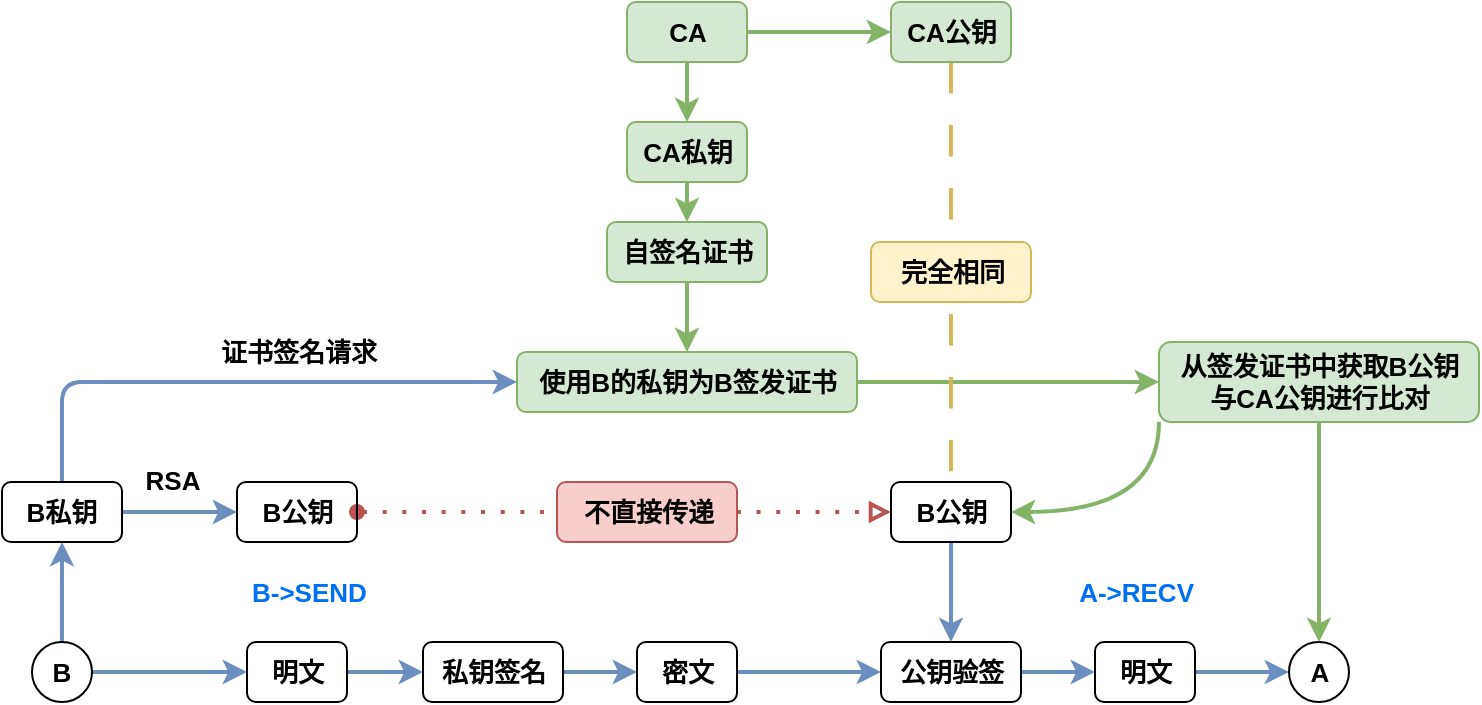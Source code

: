 <mxfile version="24.7.13">
  <diagram name="第 1 页" id="FnNnPvex6p6FiYV9A6Ly">
    <mxGraphModel dx="989" dy="538" grid="1" gridSize="10" guides="1" tooltips="1" connect="1" arrows="1" fold="1" page="1" pageScale="1" pageWidth="1169" pageHeight="827" math="0" shadow="0">
      <root>
        <mxCell id="0" />
        <mxCell id="1" parent="0" />
        <mxCell id="mtvK1GjAVpGi9GXHnzt9-1" value="" style="edgeStyle=orthogonalEdgeStyle;shape=connector;curved=0;rounded=1;orthogonalLoop=1;jettySize=auto;html=1;shadow=0;strokeColor=#6c8ebf;strokeWidth=1.968;align=center;verticalAlign=middle;fontFamily=Helvetica;fontSize=13;fontColor=default;labelBackgroundColor=none;endArrow=classic;fillColor=#dae8fc;fontStyle=1" parent="1" source="mtvK1GjAVpGi9GXHnzt9-2" target="mtvK1GjAVpGi9GXHnzt9-4" edge="1">
          <mxGeometry relative="1" as="geometry" />
        </mxCell>
        <mxCell id="mtvK1GjAVpGi9GXHnzt9-2" value="明文" style="rounded=1;whiteSpace=wrap;html=1;fontFamily=Helvetica;fontSize=13;fontColor=default;labelBackgroundColor=none;strokeColor=default;align=center;verticalAlign=middle;fillColor=default;fontStyle=1" parent="1" vertex="1">
          <mxGeometry x="317.5" y="510" width="50" height="30" as="geometry" />
        </mxCell>
        <mxCell id="mtvK1GjAVpGi9GXHnzt9-3" value="" style="edgeStyle=orthogonalEdgeStyle;shape=connector;curved=0;rounded=1;orthogonalLoop=1;jettySize=auto;html=1;shadow=0;strokeColor=#6c8ebf;strokeWidth=1.968;align=center;verticalAlign=middle;fontFamily=Helvetica;fontSize=13;fontColor=default;labelBackgroundColor=none;endArrow=classic;fillColor=#dae8fc;fontStyle=1" parent="1" source="mtvK1GjAVpGi9GXHnzt9-4" target="mtvK1GjAVpGi9GXHnzt9-6" edge="1">
          <mxGeometry relative="1" as="geometry" />
        </mxCell>
        <mxCell id="mtvK1GjAVpGi9GXHnzt9-4" value="私钥签名" style="whiteSpace=wrap;html=1;fontSize=13;rounded=1;labelBackgroundColor=none;strokeColor=default;align=center;verticalAlign=middle;fontFamily=Helvetica;fontColor=default;fillColor=default;fontStyle=1" parent="1" vertex="1">
          <mxGeometry x="405.5" y="510" width="70" height="30" as="geometry" />
        </mxCell>
        <mxCell id="mtvK1GjAVpGi9GXHnzt9-5" value="" style="edgeStyle=orthogonalEdgeStyle;shape=connector;curved=0;rounded=1;orthogonalLoop=1;jettySize=auto;html=1;shadow=0;strokeColor=#6c8ebf;strokeWidth=1.968;align=center;verticalAlign=middle;fontFamily=Helvetica;fontSize=13;fontColor=default;labelBackgroundColor=none;endArrow=classic;fillColor=#dae8fc;fontStyle=1" parent="1" source="mtvK1GjAVpGi9GXHnzt9-6" target="mtvK1GjAVpGi9GXHnzt9-8" edge="1">
          <mxGeometry relative="1" as="geometry" />
        </mxCell>
        <mxCell id="mtvK1GjAVpGi9GXHnzt9-6" value="密文" style="whiteSpace=wrap;html=1;fontSize=13;rounded=1;labelBackgroundColor=none;strokeColor=default;align=center;verticalAlign=middle;fontFamily=Helvetica;fontColor=default;fillColor=default;fontStyle=1" parent="1" vertex="1">
          <mxGeometry x="512.5" y="510" width="50" height="30" as="geometry" />
        </mxCell>
        <mxCell id="mtvK1GjAVpGi9GXHnzt9-7" value="" style="edgeStyle=orthogonalEdgeStyle;shape=connector;curved=0;rounded=1;orthogonalLoop=1;jettySize=auto;html=1;shadow=0;strokeColor=#6c8ebf;strokeWidth=1.968;align=center;verticalAlign=middle;fontFamily=Helvetica;fontSize=13;fontColor=default;labelBackgroundColor=none;endArrow=classic;fillColor=#dae8fc;fontStyle=1" parent="1" source="mtvK1GjAVpGi9GXHnzt9-8" target="mtvK1GjAVpGi9GXHnzt9-10" edge="1">
          <mxGeometry relative="1" as="geometry" />
        </mxCell>
        <mxCell id="mtvK1GjAVpGi9GXHnzt9-8" value="公钥验签" style="whiteSpace=wrap;html=1;fontSize=13;rounded=1;labelBackgroundColor=none;strokeColor=default;align=center;verticalAlign=middle;fontFamily=Helvetica;fontColor=default;fillColor=default;fontStyle=1" parent="1" vertex="1">
          <mxGeometry x="634.5" y="510" width="70" height="30" as="geometry" />
        </mxCell>
        <mxCell id="mtvK1GjAVpGi9GXHnzt9-9" style="edgeStyle=orthogonalEdgeStyle;shape=connector;curved=0;rounded=1;orthogonalLoop=1;jettySize=auto;html=1;entryX=0;entryY=0.5;entryDx=0;entryDy=0;shadow=0;strokeColor=#6c8ebf;strokeWidth=1.968;align=center;verticalAlign=middle;fontFamily=Helvetica;fontSize=13;fontColor=default;labelBackgroundColor=none;autosize=1;resizable=0;endArrow=classic;fillColor=#dae8fc;fontStyle=1" parent="1" source="mtvK1GjAVpGi9GXHnzt9-10" target="mtvK1GjAVpGi9GXHnzt9-31" edge="1">
          <mxGeometry relative="1" as="geometry" />
        </mxCell>
        <mxCell id="mtvK1GjAVpGi9GXHnzt9-10" value="明文" style="whiteSpace=wrap;html=1;fontSize=13;rounded=1;labelBackgroundColor=none;strokeColor=default;align=center;verticalAlign=middle;fontFamily=Helvetica;fontColor=default;fillColor=default;fontStyle=1" parent="1" vertex="1">
          <mxGeometry x="741.5" y="510" width="50" height="30" as="geometry" />
        </mxCell>
        <mxCell id="mtvK1GjAVpGi9GXHnzt9-11" value="B-&amp;gt;SEND" style="text;html=1;align=left;verticalAlign=middle;resizable=0;points=[];autosize=1;strokeColor=none;fillColor=none;fontSize=13;fontColor=#0070F2;fontFamily=Helvetica;fontStyle=1;rounded=1;labelBackgroundColor=none;" parent="1" vertex="1">
          <mxGeometry x="317.5" y="470" width="80" height="30" as="geometry" />
        </mxCell>
        <mxCell id="mtvK1GjAVpGi9GXHnzt9-12" value="A-&amp;gt;RECV" style="text;html=1;align=right;verticalAlign=middle;resizable=0;points=[];autosize=1;strokeColor=none;fillColor=none;fontSize=13;fontColor=#0070F2;fontFamily=Helvetica;fontStyle=1;rounded=1;labelBackgroundColor=none;" parent="1" vertex="1">
          <mxGeometry x="711.5" y="470" width="80" height="30" as="geometry" />
        </mxCell>
        <mxCell id="mtvK1GjAVpGi9GXHnzt9-13" style="edgeStyle=orthogonalEdgeStyle;shape=connector;curved=0;rounded=1;orthogonalLoop=1;jettySize=auto;html=1;exitX=0.5;exitY=1;exitDx=0;exitDy=0;entryX=0.5;entryY=0;entryDx=0;entryDy=0;shadow=0;strokeColor=#82b366;strokeWidth=1.968;align=center;verticalAlign=middle;fontFamily=Helvetica;fontSize=13;fontColor=default;labelBackgroundColor=none;autosize=1;resizable=0;endArrow=classic;fillColor=#d5e8d4;fontStyle=1" parent="1" source="mtvK1GjAVpGi9GXHnzt9-15" target="mtvK1GjAVpGi9GXHnzt9-17" edge="1">
          <mxGeometry relative="1" as="geometry" />
        </mxCell>
        <mxCell id="mtvK1GjAVpGi9GXHnzt9-14" value="" style="edgeStyle=orthogonalEdgeStyle;shape=connector;curved=0;rounded=1;orthogonalLoop=1;jettySize=auto;html=1;shadow=0;strokeColor=#82b366;strokeWidth=1.968;align=center;verticalAlign=middle;fontFamily=Helvetica;fontSize=13;fontColor=default;labelBackgroundColor=none;autosize=1;resizable=0;endArrow=classic;fillColor=#d5e8d4;fontStyle=1" parent="1" source="mtvK1GjAVpGi9GXHnzt9-15" target="mtvK1GjAVpGi9GXHnzt9-38" edge="1">
          <mxGeometry relative="1" as="geometry" />
        </mxCell>
        <mxCell id="mtvK1GjAVpGi9GXHnzt9-15" value="CA" style="whiteSpace=wrap;html=1;fontFamily=Helvetica;fontSize=13;labelBackgroundColor=none;rounded=1;fillColor=#d5e8d4;strokeColor=#82b366;fontStyle=1" parent="1" vertex="1">
          <mxGeometry x="507.5" y="190" width="60" height="30" as="geometry" />
        </mxCell>
        <mxCell id="mtvK1GjAVpGi9GXHnzt9-16" value="" style="edgeStyle=orthogonalEdgeStyle;shape=connector;curved=0;rounded=1;orthogonalLoop=1;jettySize=auto;html=1;shadow=0;strokeColor=#82b366;strokeWidth=1.968;align=center;verticalAlign=middle;fontFamily=Helvetica;fontSize=13;fontColor=default;labelBackgroundColor=none;autosize=1;resizable=0;endArrow=classic;fillColor=#d5e8d4;fontStyle=1" parent="1" source="mtvK1GjAVpGi9GXHnzt9-17" target="mtvK1GjAVpGi9GXHnzt9-19" edge="1">
          <mxGeometry relative="1" as="geometry" />
        </mxCell>
        <mxCell id="mtvK1GjAVpGi9GXHnzt9-17" value="CA私钥" style="whiteSpace=wrap;html=1;fontFamily=Helvetica;fontSize=13;labelBackgroundColor=none;rounded=1;fillColor=#d5e8d4;strokeColor=#82b366;fontStyle=1" parent="1" vertex="1">
          <mxGeometry x="507.5" y="250" width="60" height="30" as="geometry" />
        </mxCell>
        <mxCell id="mtvK1GjAVpGi9GXHnzt9-18" style="edgeStyle=orthogonalEdgeStyle;shape=connector;curved=0;rounded=1;orthogonalLoop=1;jettySize=auto;html=1;shadow=0;strokeColor=#82b366;strokeWidth=1.968;align=center;verticalAlign=middle;fontFamily=Helvetica;fontSize=13;fontColor=default;labelBackgroundColor=none;autosize=1;resizable=0;endArrow=classic;fillColor=#d5e8d4;fontStyle=1" parent="1" source="mtvK1GjAVpGi9GXHnzt9-19" target="mtvK1GjAVpGi9GXHnzt9-35" edge="1">
          <mxGeometry relative="1" as="geometry" />
        </mxCell>
        <mxCell id="mtvK1GjAVpGi9GXHnzt9-19" value="自签名证书" style="whiteSpace=wrap;html=1;fontSize=13;fillColor=#d5e8d4;strokeColor=#82b366;labelBackgroundColor=none;rounded=1;fontStyle=1" parent="1" vertex="1">
          <mxGeometry x="497.5" y="300" width="80" height="30" as="geometry" />
        </mxCell>
        <mxCell id="mtvK1GjAVpGi9GXHnzt9-20" value="" style="edgeStyle=orthogonalEdgeStyle;shape=connector;curved=0;rounded=1;orthogonalLoop=1;jettySize=auto;html=1;shadow=0;strokeColor=#6c8ebf;strokeWidth=1.968;align=center;verticalAlign=middle;fontFamily=Helvetica;fontSize=13;fontColor=default;labelBackgroundColor=none;autosize=1;resizable=0;endArrow=classic;fillColor=#dae8fc;fontStyle=1" parent="1" source="mtvK1GjAVpGi9GXHnzt9-22" target="mtvK1GjAVpGi9GXHnzt9-30" edge="1">
          <mxGeometry relative="1" as="geometry" />
        </mxCell>
        <mxCell id="mtvK1GjAVpGi9GXHnzt9-21" style="edgeStyle=orthogonalEdgeStyle;shape=connector;curved=0;rounded=1;orthogonalLoop=1;jettySize=auto;html=1;entryX=0;entryY=0.5;entryDx=0;entryDy=0;shadow=0;strokeColor=#6c8ebf;strokeWidth=1.968;align=center;verticalAlign=middle;fontFamily=Helvetica;fontSize=13;fontColor=default;labelBackgroundColor=none;autosize=1;resizable=0;endArrow=classic;fillColor=#dae8fc;fontStyle=1" parent="1" source="mtvK1GjAVpGi9GXHnzt9-22" target="mtvK1GjAVpGi9GXHnzt9-2" edge="1">
          <mxGeometry relative="1" as="geometry" />
        </mxCell>
        <mxCell id="mtvK1GjAVpGi9GXHnzt9-22" value="B" style="ellipse;whiteSpace=wrap;html=1;align=center;verticalAlign=middle;fontFamily=Helvetica;fontSize=13;fontColor=default;labelBackgroundColor=none;autosize=1;resizable=0;fillColor=none;gradientColor=none;rounded=1;fontStyle=1" parent="1" vertex="1">
          <mxGeometry x="210" y="510" width="30" height="30" as="geometry" />
        </mxCell>
        <mxCell id="mtvK1GjAVpGi9GXHnzt9-23" style="edgeStyle=orthogonalEdgeStyle;shape=connector;curved=0;rounded=1;orthogonalLoop=1;jettySize=auto;html=1;shadow=0;strokeColor=#b85450;strokeWidth=1.968;align=center;verticalAlign=middle;fontFamily=Helvetica;fontSize=13;fontColor=default;labelBackgroundColor=none;autosize=1;resizable=0;endArrow=block;fillColor=#f8cecc;dashed=1;dashPattern=1 4;endFill=0;startArrow=oval;startFill=1;fontStyle=1" parent="1" source="mtvK1GjAVpGi9GXHnzt9-25" target="mtvK1GjAVpGi9GXHnzt9-33" edge="1">
          <mxGeometry relative="1" as="geometry" />
        </mxCell>
        <mxCell id="mtvK1GjAVpGi9GXHnzt9-24" value="不直接传递" style="edgeLabel;html=1;align=center;verticalAlign=middle;resizable=0;points=[];rounded=1;fontFamily=Helvetica;fontSize=13;labelBackgroundColor=none;autosize=1;fillColor=#f8cecc;strokeColor=#b85450;fontStyle=1" parent="mtvK1GjAVpGi9GXHnzt9-23" vertex="1" connectable="0">
          <mxGeometry x="-0.429" y="-1" width="90" height="30" relative="1" as="geometry">
            <mxPoint x="24" y="-16" as="offset" />
          </mxGeometry>
        </mxCell>
        <mxCell id="mtvK1GjAVpGi9GXHnzt9-25" value="B公钥" style="whiteSpace=wrap;html=1;fontSize=13;fillColor=none;labelBackgroundColor=none;autosize=1;resizable=0;gradientColor=none;rounded=1;fontStyle=1" parent="1" vertex="1">
          <mxGeometry x="312.5" y="430" width="60" height="30" as="geometry" />
        </mxCell>
        <mxCell id="mtvK1GjAVpGi9GXHnzt9-26" style="edgeStyle=orthogonalEdgeStyle;shape=connector;rounded=1;orthogonalLoop=1;jettySize=auto;html=1;exitX=0.5;exitY=0;exitDx=0;exitDy=0;entryX=0;entryY=0.5;entryDx=0;entryDy=0;shadow=0;strokeColor=#6c8ebf;strokeWidth=1.968;align=center;verticalAlign=middle;fontFamily=Helvetica;fontSize=13;fontColor=default;labelBackgroundColor=none;autosize=1;resizable=0;endArrow=classic;fillColor=#dae8fc;fontStyle=1" parent="1" source="mtvK1GjAVpGi9GXHnzt9-30" target="mtvK1GjAVpGi9GXHnzt9-35" edge="1">
          <mxGeometry relative="1" as="geometry" />
        </mxCell>
        <mxCell id="mtvK1GjAVpGi9GXHnzt9-27" value="证书签名请求" style="edgeLabel;html=1;align=center;verticalAlign=middle;resizable=0;points=[];rounded=1;fontFamily=Helvetica;fontSize=13;fontColor=default;labelBackgroundColor=none;autosize=1;fillColor=none;gradientColor=none;fontStyle=1" parent="mtvK1GjAVpGi9GXHnzt9-26" vertex="1" connectable="0">
          <mxGeometry x="0.175" y="-3" width="100" height="30" relative="1" as="geometry">
            <mxPoint x="-45" y="-33" as="offset" />
          </mxGeometry>
        </mxCell>
        <mxCell id="mtvK1GjAVpGi9GXHnzt9-28" style="edgeStyle=orthogonalEdgeStyle;shape=connector;curved=0;rounded=1;orthogonalLoop=1;jettySize=auto;html=1;exitX=1;exitY=0.5;exitDx=0;exitDy=0;shadow=0;strokeColor=#6c8ebf;strokeWidth=1.968;align=center;verticalAlign=middle;fontFamily=Helvetica;fontSize=13;fontColor=default;labelBackgroundColor=none;autosize=1;resizable=0;endArrow=classic;fillColor=#dae8fc;fontStyle=1" parent="1" source="mtvK1GjAVpGi9GXHnzt9-30" target="mtvK1GjAVpGi9GXHnzt9-25" edge="1">
          <mxGeometry relative="1" as="geometry" />
        </mxCell>
        <mxCell id="mtvK1GjAVpGi9GXHnzt9-29" value="RSA" style="edgeLabel;html=1;align=center;verticalAlign=middle;resizable=0;points=[];rounded=1;fontFamily=Helvetica;fontSize=13;fontColor=default;labelBackgroundColor=none;autosize=1;fillColor=none;gradientColor=none;fontStyle=1" parent="mtvK1GjAVpGi9GXHnzt9-28" vertex="1" connectable="0">
          <mxGeometry x="0.012" y="-4" width="50" height="30" relative="1" as="geometry">
            <mxPoint x="-29" y="-35" as="offset" />
          </mxGeometry>
        </mxCell>
        <mxCell id="mtvK1GjAVpGi9GXHnzt9-30" value="B私钥" style="whiteSpace=wrap;html=1;fontSize=13;fillColor=none;labelBackgroundColor=none;autosize=1;resizable=0;gradientColor=none;rounded=1;fontStyle=1" parent="1" vertex="1">
          <mxGeometry x="195" y="430" width="60" height="30" as="geometry" />
        </mxCell>
        <mxCell id="mtvK1GjAVpGi9GXHnzt9-31" value="A" style="ellipse;whiteSpace=wrap;html=1;align=center;verticalAlign=middle;fontFamily=Helvetica;fontSize=13;fontColor=default;labelBackgroundColor=none;autosize=1;resizable=0;fillColor=none;gradientColor=none;rounded=1;fontStyle=1" parent="1" vertex="1">
          <mxGeometry x="838.5" y="510" width="30" height="30" as="geometry" />
        </mxCell>
        <mxCell id="mtvK1GjAVpGi9GXHnzt9-32" style="edgeStyle=orthogonalEdgeStyle;shape=connector;curved=0;rounded=1;orthogonalLoop=1;jettySize=auto;html=1;exitX=0.5;exitY=1;exitDx=0;exitDy=0;entryX=0.5;entryY=0;entryDx=0;entryDy=0;shadow=0;strokeColor=#6c8ebf;strokeWidth=1.968;align=center;verticalAlign=middle;fontFamily=Helvetica;fontSize=13;fontColor=default;labelBackgroundColor=none;autosize=1;resizable=0;endArrow=classic;fillColor=#dae8fc;fontStyle=1" parent="1" source="mtvK1GjAVpGi9GXHnzt9-33" target="mtvK1GjAVpGi9GXHnzt9-8" edge="1">
          <mxGeometry relative="1" as="geometry" />
        </mxCell>
        <mxCell id="mtvK1GjAVpGi9GXHnzt9-33" value="B公钥" style="whiteSpace=wrap;html=1;fontSize=13;fillColor=none;labelBackgroundColor=none;autosize=1;resizable=0;gradientColor=none;rounded=1;fontStyle=1" parent="1" vertex="1">
          <mxGeometry x="639.5" y="430" width="60" height="30" as="geometry" />
        </mxCell>
        <mxCell id="mtvK1GjAVpGi9GXHnzt9-34" style="edgeStyle=orthogonalEdgeStyle;shape=connector;curved=0;rounded=1;orthogonalLoop=1;jettySize=auto;html=1;exitX=1;exitY=0.5;exitDx=0;exitDy=0;shadow=0;strokeColor=#82b366;strokeWidth=1.968;align=center;verticalAlign=middle;fontFamily=Helvetica;fontSize=13;fontColor=default;labelBackgroundColor=none;autosize=1;resizable=0;endArrow=classic;fillColor=#d5e8d4;fontStyle=1" parent="1" source="mtvK1GjAVpGi9GXHnzt9-35" target="mtvK1GjAVpGi9GXHnzt9-41" edge="1">
          <mxGeometry relative="1" as="geometry" />
        </mxCell>
        <mxCell id="mtvK1GjAVpGi9GXHnzt9-35" value="使用B的私钥为B签发证书" style="whiteSpace=wrap;html=1;rounded=1;align=center;verticalAlign=middle;fontFamily=Helvetica;fontSize=13;labelBackgroundColor=none;autosize=1;resizable=0;fillColor=#d5e8d4;strokeColor=#82b366;fontStyle=1" parent="1" vertex="1">
          <mxGeometry x="452.5" y="365" width="170" height="30" as="geometry" />
        </mxCell>
        <mxCell id="mtvK1GjAVpGi9GXHnzt9-36" style="edgeStyle=orthogonalEdgeStyle;curved=0;rounded=1;orthogonalLoop=1;jettySize=auto;html=1;entryX=0.5;entryY=0;entryDx=0;entryDy=0;shadow=0;strokeColor=#d6b656;strokeWidth=1.968;align=center;verticalAlign=middle;fontFamily=Helvetica;fontSize=13;fontColor=default;labelBackgroundColor=none;autosize=1;resizable=0;endArrow=none;fillColor=#fff2cc;dashed=1;dashPattern=8 8;endFill=0;startArrow=none;startFill=0;fontStyle=1" parent="1" source="mtvK1GjAVpGi9GXHnzt9-38" target="mtvK1GjAVpGi9GXHnzt9-33" edge="1">
          <mxGeometry relative="1" as="geometry" />
        </mxCell>
        <mxCell id="mtvK1GjAVpGi9GXHnzt9-37" value="完全相同" style="edgeLabel;html=1;align=center;verticalAlign=middle;resizable=0;points=[];rounded=1;fontFamily=Helvetica;fontSize=13;labelBackgroundColor=none;autosize=1;fillColor=#fff2cc;strokeColor=#d6b656;fontStyle=1" parent="mtvK1GjAVpGi9GXHnzt9-36" vertex="1" connectable="0">
          <mxGeometry x="0.0" width="80" height="30" relative="1" as="geometry">
            <mxPoint x="-40" y="-15" as="offset" />
          </mxGeometry>
        </mxCell>
        <mxCell id="mtvK1GjAVpGi9GXHnzt9-38" value="CA公钥" style="whiteSpace=wrap;html=1;fontFamily=Helvetica;fontSize=13;labelBackgroundColor=none;rounded=1;fillColor=#d5e8d4;strokeColor=#82b366;fontStyle=1" parent="1" vertex="1">
          <mxGeometry x="639.5" y="190" width="60" height="30" as="geometry" />
        </mxCell>
        <mxCell id="mtvK1GjAVpGi9GXHnzt9-39" style="edgeStyle=orthogonalEdgeStyle;shape=connector;curved=0;rounded=1;orthogonalLoop=1;jettySize=auto;html=1;exitX=0.5;exitY=1;exitDx=0;exitDy=0;shadow=0;strokeColor=#82b366;strokeWidth=1.968;align=center;verticalAlign=middle;fontFamily=Helvetica;fontSize=13;fontColor=default;labelBackgroundColor=none;autosize=1;resizable=0;endArrow=classic;fillColor=#d5e8d4;fontStyle=1" parent="1" source="mtvK1GjAVpGi9GXHnzt9-41" target="mtvK1GjAVpGi9GXHnzt9-31" edge="1">
          <mxGeometry relative="1" as="geometry" />
        </mxCell>
        <mxCell id="mtvK1GjAVpGi9GXHnzt9-40" style="edgeStyle=orthogonalEdgeStyle;shape=connector;curved=1;rounded=1;orthogonalLoop=1;jettySize=auto;html=1;exitX=0;exitY=1;exitDx=0;exitDy=0;entryX=1;entryY=0.5;entryDx=0;entryDy=0;shadow=0;strokeColor=#82b366;strokeWidth=1.968;align=center;verticalAlign=middle;fontFamily=Helvetica;fontSize=13;fontColor=default;labelBackgroundColor=none;autosize=1;resizable=0;endArrow=classic;fillColor=#d5e8d4;fontStyle=1" parent="1" source="mtvK1GjAVpGi9GXHnzt9-41" target="mtvK1GjAVpGi9GXHnzt9-33" edge="1">
          <mxGeometry relative="1" as="geometry" />
        </mxCell>
        <mxCell id="mtvK1GjAVpGi9GXHnzt9-41" value="&lt;span style=&quot;text-wrap: nowrap; font-size: 13px;&quot;&gt;从签发证书中获取B公钥&lt;/span&gt;&lt;br style=&quot;text-wrap: nowrap; font-size: 13px;&quot;&gt;&lt;span style=&quot;text-wrap: nowrap; font-size: 13px;&quot;&gt;与CA公钥进行比对&lt;/span&gt;" style="rounded=1;whiteSpace=wrap;html=1;align=center;verticalAlign=middle;fontFamily=Helvetica;fontSize=13;labelBackgroundColor=none;autosize=1;resizable=0;fillColor=#d5e8d4;strokeColor=#82b366;fontStyle=1" parent="1" vertex="1">
          <mxGeometry x="773.5" y="360" width="160" height="40" as="geometry" />
        </mxCell>
      </root>
    </mxGraphModel>
  </diagram>
</mxfile>

